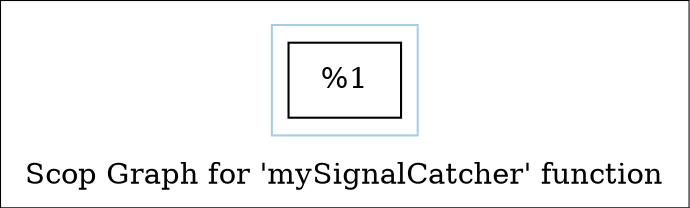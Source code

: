 digraph "Scop Graph for 'mySignalCatcher' function" {
	label="Scop Graph for 'mySignalCatcher' function";

	Node0x1874290 [shape=record,label="{%1}"];
	colorscheme = "paired12"
        subgraph cluster_0x19027f0 {
          label = "";
          style = solid;
          color = 1
          Node0x1874290;
        }
}
